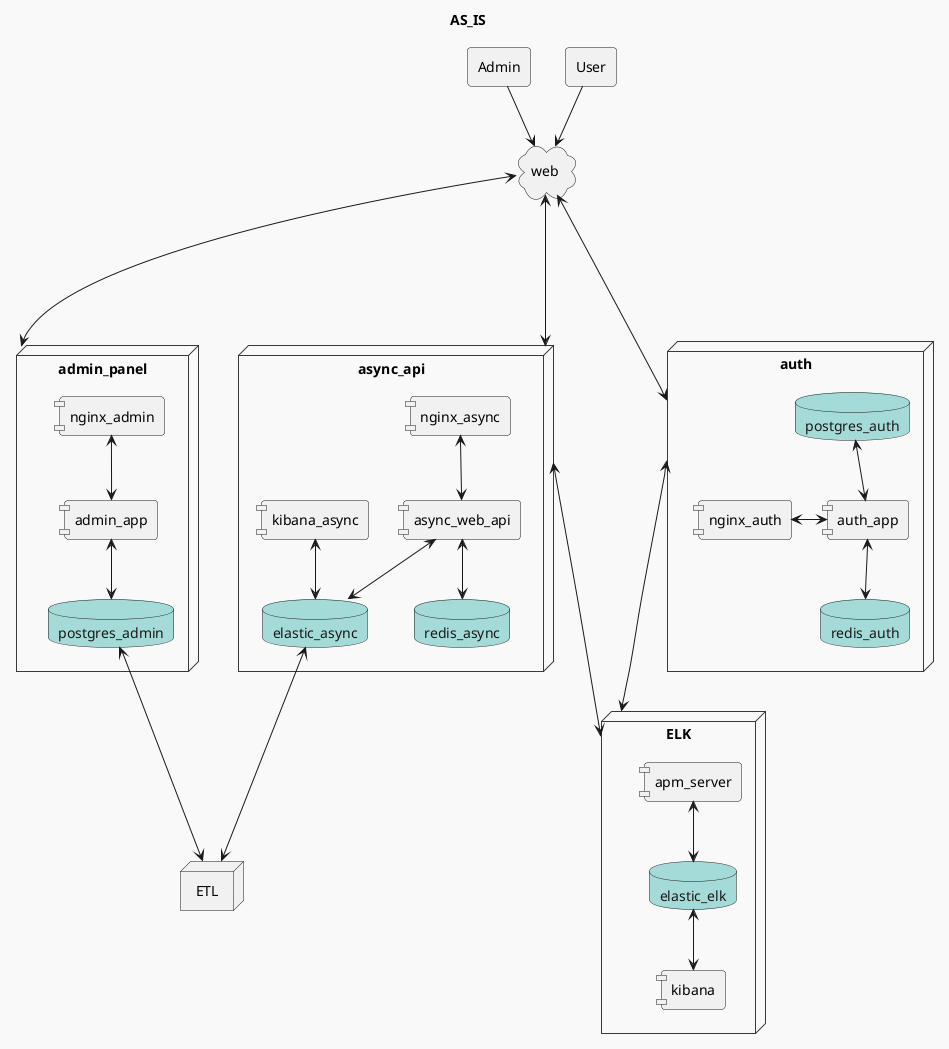 @startuml
!theme mars
skinparam componentStyle uml1

agent Admin
agent User

cloud web {
}

title AS_IS

node admin_panel {
    component nginx_admin
    database postgres_admin

    [admin_app] <-down-> postgres_admin
    nginx_admin <-down-> [admin_app]
}

node async_api {
    component nginx_async
    database redis_async
    database elastic_async
    component kibana_async

    kibana_async <-down-> elastic_async
    [async_web_api] <-down-> redis_async
    [async_web_api] <-up-> nginx_async
    elastic_async <-up-> [async_web_api]
}

node auth {
    component nginx_auth
    database redis_auth
    database postgres_auth

    redis_auth <-up-> [auth_app]
    [auth_app] <-up-> postgres_auth
    nginx_auth <-> [auth_app]
}

node ETL

node ELK {
    component apm_server
    database elastic_elk
    component kibana
    elastic_elk <-down-> kibana
    apm_server <-down-> elastic_elk
}

User --> web
Admin --> web

web <----> admin_panel
web <----> auth
web <----> async_api

auth <---down-> ELK
async_api <--down-> ELK

postgres_admin <---> ETL
elastic_async <---> ETL
@enduml
